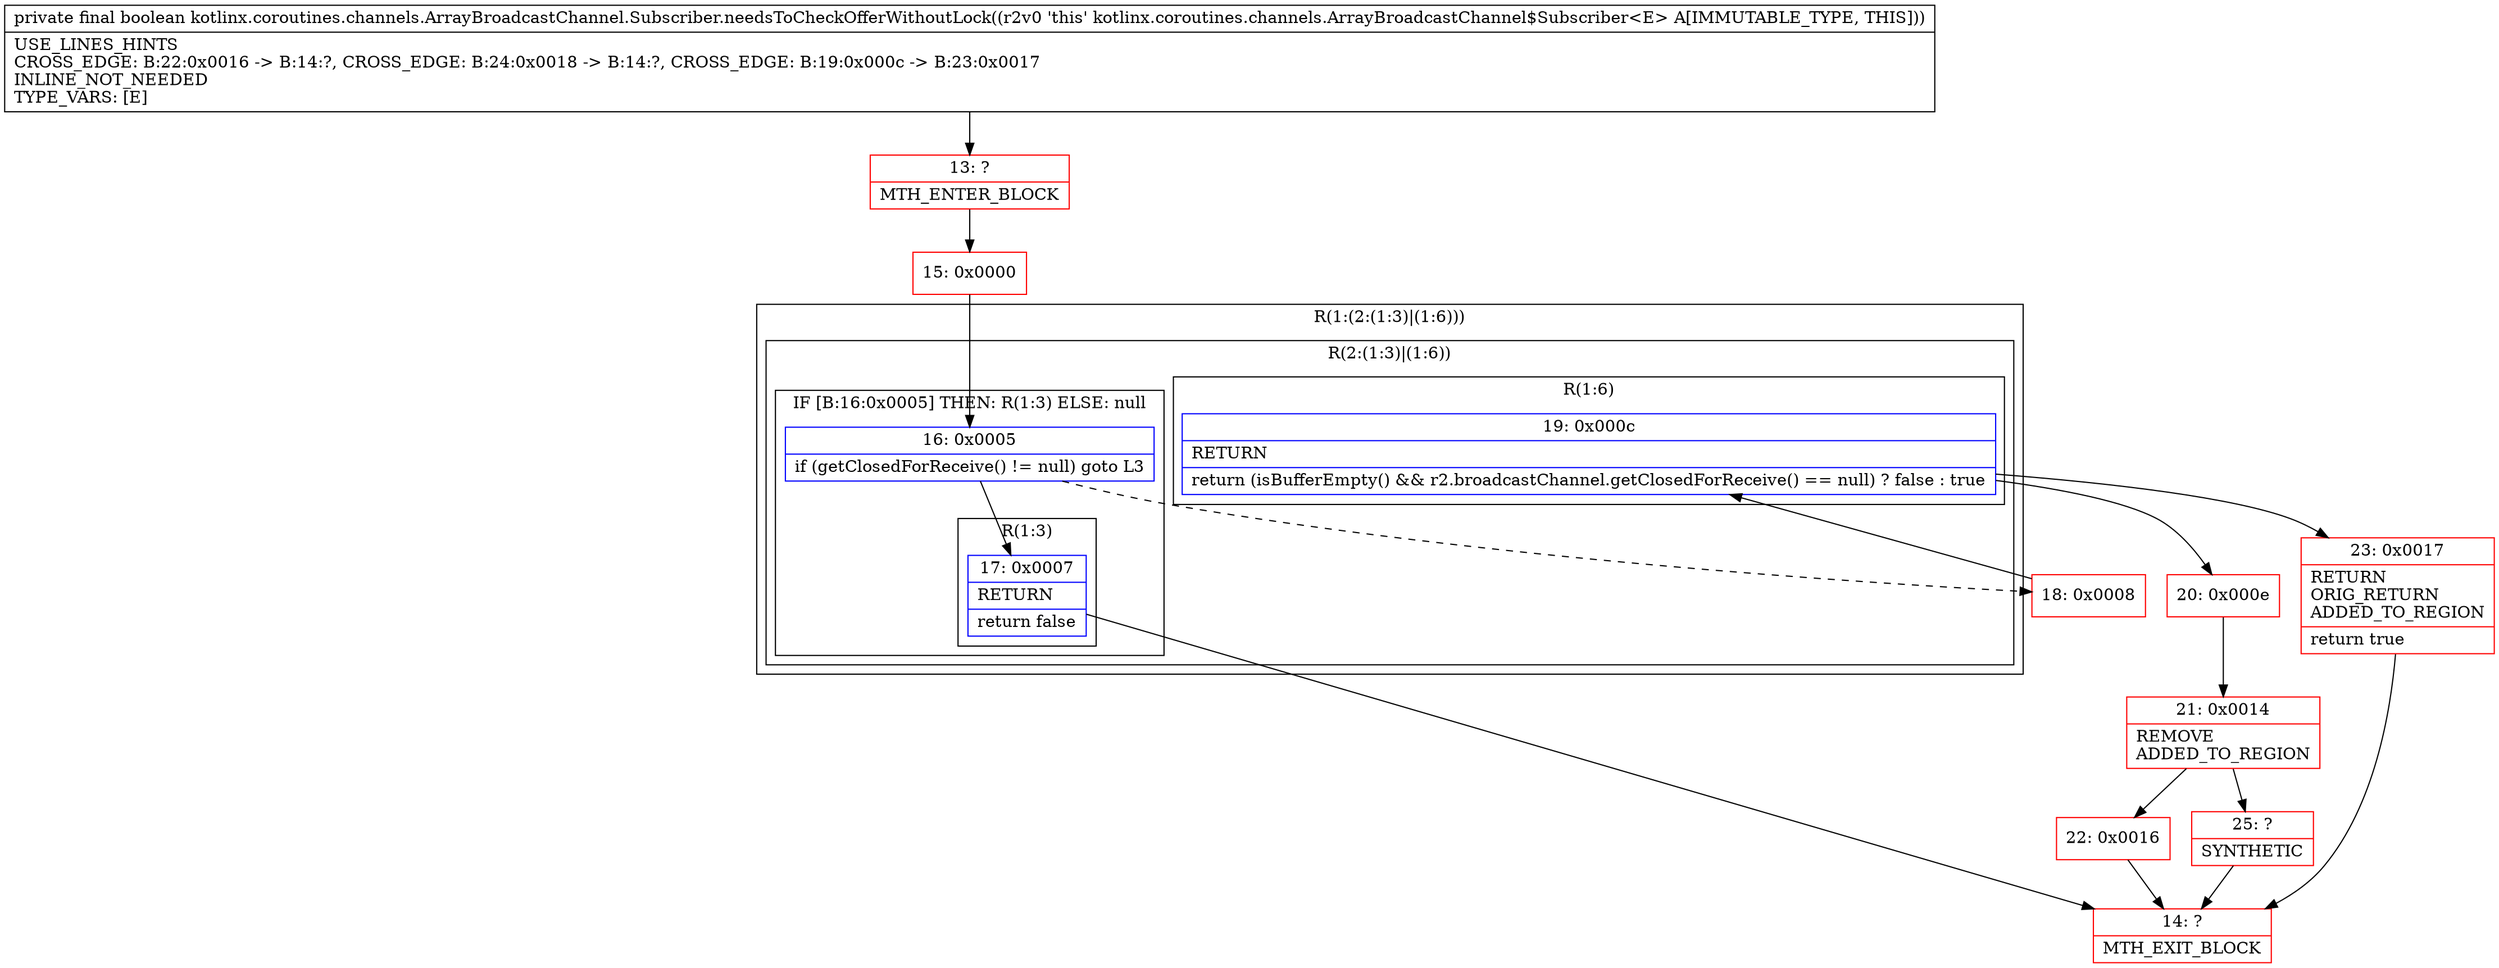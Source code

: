 digraph "CFG forkotlinx.coroutines.channels.ArrayBroadcastChannel.Subscriber.needsToCheckOfferWithoutLock()Z" {
subgraph cluster_Region_1778238270 {
label = "R(1:(2:(1:3)|(1:6)))";
node [shape=record,color=blue];
subgraph cluster_Region_1298189802 {
label = "R(2:(1:3)|(1:6))";
node [shape=record,color=blue];
subgraph cluster_IfRegion_668205401 {
label = "IF [B:16:0x0005] THEN: R(1:3) ELSE: null";
node [shape=record,color=blue];
Node_16 [shape=record,label="{16\:\ 0x0005|if (getClosedForReceive() != null) goto L3\l}"];
subgraph cluster_Region_56255003 {
label = "R(1:3)";
node [shape=record,color=blue];
Node_17 [shape=record,label="{17\:\ 0x0007|RETURN\l|return false\l}"];
}
}
subgraph cluster_Region_79275389 {
label = "R(1:6)";
node [shape=record,color=blue];
Node_19 [shape=record,label="{19\:\ 0x000c|RETURN\l|return (isBufferEmpty() && r2.broadcastChannel.getClosedForReceive() == null) ? false : true\l}"];
}
}
}
Node_13 [shape=record,color=red,label="{13\:\ ?|MTH_ENTER_BLOCK\l}"];
Node_15 [shape=record,color=red,label="{15\:\ 0x0000}"];
Node_14 [shape=record,color=red,label="{14\:\ ?|MTH_EXIT_BLOCK\l}"];
Node_18 [shape=record,color=red,label="{18\:\ 0x0008}"];
Node_20 [shape=record,color=red,label="{20\:\ 0x000e}"];
Node_21 [shape=record,color=red,label="{21\:\ 0x0014|REMOVE\lADDED_TO_REGION\l}"];
Node_22 [shape=record,color=red,label="{22\:\ 0x0016}"];
Node_25 [shape=record,color=red,label="{25\:\ ?|SYNTHETIC\l}"];
Node_23 [shape=record,color=red,label="{23\:\ 0x0017|RETURN\lORIG_RETURN\lADDED_TO_REGION\l|return true\l}"];
MethodNode[shape=record,label="{private final boolean kotlinx.coroutines.channels.ArrayBroadcastChannel.Subscriber.needsToCheckOfferWithoutLock((r2v0 'this' kotlinx.coroutines.channels.ArrayBroadcastChannel$Subscriber\<E\> A[IMMUTABLE_TYPE, THIS]))  | USE_LINES_HINTS\lCROSS_EDGE: B:22:0x0016 \-\> B:14:?, CROSS_EDGE: B:24:0x0018 \-\> B:14:?, CROSS_EDGE: B:19:0x000c \-\> B:23:0x0017\lINLINE_NOT_NEEDED\lTYPE_VARS: [E]\l}"];
MethodNode -> Node_13;Node_16 -> Node_17;
Node_16 -> Node_18[style=dashed];
Node_17 -> Node_14;
Node_19 -> Node_20;
Node_19 -> Node_23;
Node_13 -> Node_15;
Node_15 -> Node_16;
Node_18 -> Node_19;
Node_20 -> Node_21;
Node_21 -> Node_22;
Node_21 -> Node_25;
Node_22 -> Node_14;
Node_25 -> Node_14;
Node_23 -> Node_14;
}

